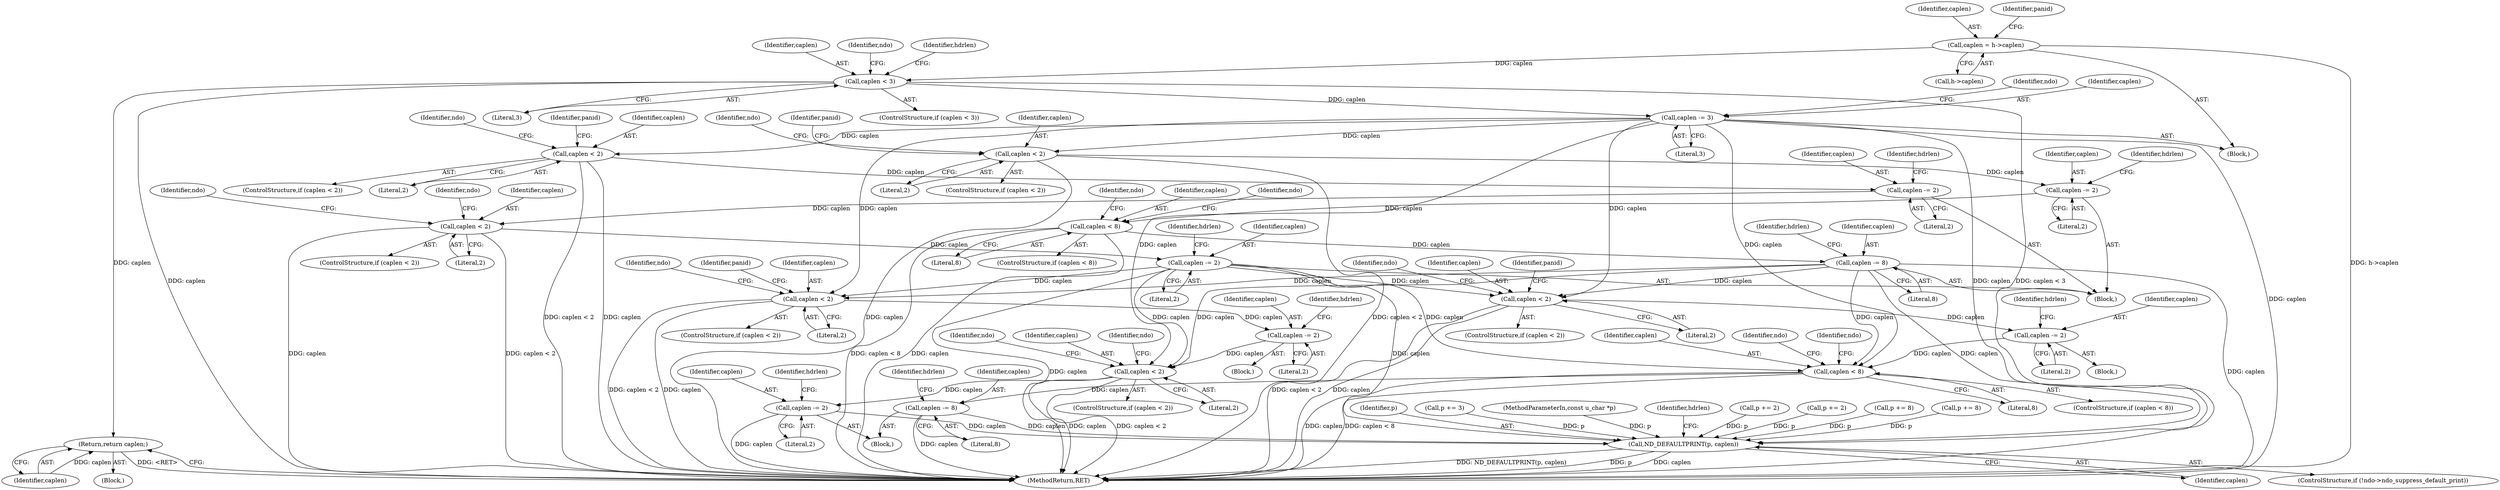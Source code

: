 digraph "0_tcpdump_8512734883227c11568bb35da1d48b9f8466f43f@pointer" {
"1000111" [label="(Call,caplen = h->caplen)"];
"1000124" [label="(Call,caplen < 3)"];
"1000132" [label="(Return,return caplen;)"];
"1000150" [label="(Call,caplen -= 3)"];
"1000210" [label="(Call,caplen < 2)"];
"1000227" [label="(Call,caplen -= 2)"];
"1000234" [label="(Call,caplen < 2)"];
"1000262" [label="(Call,caplen -= 2)"];
"1000370" [label="(Call,caplen < 2)"];
"1000387" [label="(Call,caplen -= 2)"];
"1000394" [label="(Call,caplen < 2)"];
"1000420" [label="(Call,caplen -= 2)"];
"1000498" [label="(Call,ND_DEFAULTPRINT(p, caplen))"];
"1000435" [label="(Call,caplen < 2)"];
"1000452" [label="(Call,caplen -= 2)"];
"1000459" [label="(Call,caplen < 8)"];
"1000486" [label="(Call,caplen -= 8)"];
"1000271" [label="(Call,caplen < 2)"];
"1000288" [label="(Call,caplen -= 2)"];
"1000295" [label="(Call,caplen < 8)"];
"1000322" [label="(Call,caplen -= 8)"];
"1000369" [label="(ControlStructure,if (caplen < 2))"];
"1000441" [label="(Identifier,ndo)"];
"1000471" [label="(Identifier,ndo)"];
"1000221" [label="(Identifier,panid)"];
"1000227" [label="(Call,caplen -= 2)"];
"1000488" [label="(Literal,8)"];
"1000273" [label="(Literal,2)"];
"1000133" [label="(Identifier,caplen)"];
"1000420" [label="(Call,caplen -= 2)"];
"1000340" [label="(Block,)"];
"1000368" [label="(Block,)"];
"1000499" [label="(Identifier,p)"];
"1000498" [label="(Call,ND_DEFAULTPRINT(p, caplen))"];
"1000322" [label="(Call,caplen -= 8)"];
"1000272" [label="(Identifier,caplen)"];
"1000209" [label="(ControlStructure,if (caplen < 2))"];
"1000124" [label="(Call,caplen < 3)"];
"1000235" [label="(Identifier,caplen)"];
"1000486" [label="(Call,caplen -= 8)"];
"1000147" [label="(Call,p += 3)"];
"1000150" [label="(Call,caplen -= 3)"];
"1000277" [label="(Identifier,ndo)"];
"1000389" [label="(Literal,2)"];
"1000108" [label="(MethodParameterIn,const u_char *p)"];
"1000459" [label="(Call,caplen < 8)"];
"1000490" [label="(Identifier,hdrlen)"];
"1000126" [label="(Literal,3)"];
"1000502" [label="(Identifier,hdrlen)"];
"1000452" [label="(Call,caplen -= 2)"];
"1000456" [label="(Identifier,hdrlen)"];
"1000294" [label="(ControlStructure,if (caplen < 8))"];
"1000454" [label="(Literal,2)"];
"1000394" [label="(Call,caplen < 2)"];
"1000465" [label="(Identifier,ndo)"];
"1000388" [label="(Identifier,caplen)"];
"1000487" [label="(Identifier,caplen)"];
"1000263" [label="(Identifier,caplen)"];
"1000461" [label="(Literal,8)"];
"1000123" [label="(ControlStructure,if (caplen < 3))"];
"1000125" [label="(Identifier,caplen)"];
"1000396" [label="(Literal,2)"];
"1000262" [label="(Call,caplen -= 2)"];
"1000437" [label="(Literal,2)"];
"1000127" [label="(Block,)"];
"1000111" [label="(Call,caplen = h->caplen)"];
"1000212" [label="(Literal,2)"];
"1000296" [label="(Identifier,caplen)"];
"1000376" [label="(Identifier,ndo)"];
"1000295" [label="(Call,caplen < 8)"];
"1000307" [label="(Identifier,ndo)"];
"1000282" [label="(Identifier,panid)"];
"1000112" [label="(Identifier,caplen)"];
"1000421" [label="(Identifier,caplen)"];
"1000264" [label="(Literal,2)"];
"1000436" [label="(Identifier,caplen)"];
"1000236" [label="(Literal,2)"];
"1000460" [label="(Identifier,caplen)"];
"1000155" [label="(Identifier,ndo)"];
"1000210" [label="(Call,caplen < 2)"];
"1000109" [label="(Block,)"];
"1000130" [label="(Identifier,ndo)"];
"1000493" [label="(ControlStructure,if (!ndo->ndo_suppress_default_print))"];
"1000288" [label="(Call,caplen -= 2)"];
"1000387" [label="(Call,caplen -= 2)"];
"1000270" [label="(ControlStructure,if (caplen < 2))"];
"1000151" [label="(Identifier,caplen)"];
"1000228" [label="(Identifier,caplen)"];
"1000113" [label="(Call,h->caplen)"];
"1000422" [label="(Literal,2)"];
"1000290" [label="(Literal,2)"];
"1000229" [label="(Literal,2)"];
"1000240" [label="(Identifier,ndo)"];
"1000246" [label="(Identifier,ndo)"];
"1000391" [label="(Identifier,hdrlen)"];
"1000326" [label="(Identifier,hdrlen)"];
"1000297" [label="(Literal,8)"];
"1000231" [label="(Identifier,hdrlen)"];
"1000424" [label="(Identifier,hdrlen)"];
"1000152" [label="(Literal,3)"];
"1000301" [label="(Identifier,ndo)"];
"1000458" [label="(ControlStructure,if (caplen < 8))"];
"1000259" [label="(Call,p += 2)"];
"1000381" [label="(Identifier,panid)"];
"1000372" [label="(Literal,2)"];
"1000121" [label="(Identifier,panid)"];
"1000434" [label="(ControlStructure,if (caplen < 2))"];
"1000370" [label="(Call,caplen < 2)"];
"1000406" [label="(Identifier,ndo)"];
"1000323" [label="(Identifier,caplen)"];
"1000233" [label="(ControlStructure,if (caplen < 2))"];
"1000211" [label="(Identifier,caplen)"];
"1000453" [label="(Identifier,caplen)"];
"1000500" [label="(Identifier,caplen)"];
"1000271" [label="(Call,caplen < 2)"];
"1000503" [label="(MethodReturn,RET)"];
"1000266" [label="(Identifier,hdrlen)"];
"1000292" [label="(Identifier,hdrlen)"];
"1000433" [label="(Block,)"];
"1000216" [label="(Identifier,ndo)"];
"1000393" [label="(ControlStructure,if (caplen < 2))"];
"1000132" [label="(Return,return caplen;)"];
"1000446" [label="(Identifier,panid)"];
"1000289" [label="(Identifier,caplen)"];
"1000234" [label="(Call,caplen < 2)"];
"1000417" [label="(Call,p += 2)"];
"1000483" [label="(Call,p += 8)"];
"1000371" [label="(Identifier,caplen)"];
"1000175" [label="(Block,)"];
"1000135" [label="(Identifier,hdrlen)"];
"1000395" [label="(Identifier,caplen)"];
"1000435" [label="(Call,caplen < 2)"];
"1000400" [label="(Identifier,ndo)"];
"1000319" [label="(Call,p += 8)"];
"1000324" [label="(Literal,8)"];
"1000111" -> "1000109"  [label="AST: "];
"1000111" -> "1000113"  [label="CFG: "];
"1000112" -> "1000111"  [label="AST: "];
"1000113" -> "1000111"  [label="AST: "];
"1000121" -> "1000111"  [label="CFG: "];
"1000111" -> "1000503"  [label="DDG: h->caplen"];
"1000111" -> "1000124"  [label="DDG: caplen"];
"1000124" -> "1000123"  [label="AST: "];
"1000124" -> "1000126"  [label="CFG: "];
"1000125" -> "1000124"  [label="AST: "];
"1000126" -> "1000124"  [label="AST: "];
"1000130" -> "1000124"  [label="CFG: "];
"1000135" -> "1000124"  [label="CFG: "];
"1000124" -> "1000503"  [label="DDG: caplen"];
"1000124" -> "1000503"  [label="DDG: caplen < 3"];
"1000124" -> "1000132"  [label="DDG: caplen"];
"1000124" -> "1000150"  [label="DDG: caplen"];
"1000132" -> "1000127"  [label="AST: "];
"1000132" -> "1000133"  [label="CFG: "];
"1000133" -> "1000132"  [label="AST: "];
"1000503" -> "1000132"  [label="CFG: "];
"1000132" -> "1000503"  [label="DDG: <RET>"];
"1000133" -> "1000132"  [label="DDG: caplen"];
"1000150" -> "1000109"  [label="AST: "];
"1000150" -> "1000152"  [label="CFG: "];
"1000151" -> "1000150"  [label="AST: "];
"1000152" -> "1000150"  [label="AST: "];
"1000155" -> "1000150"  [label="CFG: "];
"1000150" -> "1000503"  [label="DDG: caplen"];
"1000150" -> "1000210"  [label="DDG: caplen"];
"1000150" -> "1000271"  [label="DDG: caplen"];
"1000150" -> "1000370"  [label="DDG: caplen"];
"1000150" -> "1000394"  [label="DDG: caplen"];
"1000150" -> "1000435"  [label="DDG: caplen"];
"1000150" -> "1000459"  [label="DDG: caplen"];
"1000150" -> "1000498"  [label="DDG: caplen"];
"1000210" -> "1000209"  [label="AST: "];
"1000210" -> "1000212"  [label="CFG: "];
"1000211" -> "1000210"  [label="AST: "];
"1000212" -> "1000210"  [label="AST: "];
"1000216" -> "1000210"  [label="CFG: "];
"1000221" -> "1000210"  [label="CFG: "];
"1000210" -> "1000503"  [label="DDG: caplen < 2"];
"1000210" -> "1000503"  [label="DDG: caplen"];
"1000210" -> "1000227"  [label="DDG: caplen"];
"1000227" -> "1000175"  [label="AST: "];
"1000227" -> "1000229"  [label="CFG: "];
"1000228" -> "1000227"  [label="AST: "];
"1000229" -> "1000227"  [label="AST: "];
"1000231" -> "1000227"  [label="CFG: "];
"1000227" -> "1000234"  [label="DDG: caplen"];
"1000234" -> "1000233"  [label="AST: "];
"1000234" -> "1000236"  [label="CFG: "];
"1000235" -> "1000234"  [label="AST: "];
"1000236" -> "1000234"  [label="AST: "];
"1000240" -> "1000234"  [label="CFG: "];
"1000246" -> "1000234"  [label="CFG: "];
"1000234" -> "1000503"  [label="DDG: caplen"];
"1000234" -> "1000503"  [label="DDG: caplen < 2"];
"1000234" -> "1000262"  [label="DDG: caplen"];
"1000262" -> "1000175"  [label="AST: "];
"1000262" -> "1000264"  [label="CFG: "];
"1000263" -> "1000262"  [label="AST: "];
"1000264" -> "1000262"  [label="AST: "];
"1000266" -> "1000262"  [label="CFG: "];
"1000262" -> "1000503"  [label="DDG: caplen"];
"1000262" -> "1000370"  [label="DDG: caplen"];
"1000262" -> "1000394"  [label="DDG: caplen"];
"1000262" -> "1000435"  [label="DDG: caplen"];
"1000262" -> "1000459"  [label="DDG: caplen"];
"1000262" -> "1000498"  [label="DDG: caplen"];
"1000370" -> "1000369"  [label="AST: "];
"1000370" -> "1000372"  [label="CFG: "];
"1000371" -> "1000370"  [label="AST: "];
"1000372" -> "1000370"  [label="AST: "];
"1000376" -> "1000370"  [label="CFG: "];
"1000381" -> "1000370"  [label="CFG: "];
"1000370" -> "1000503"  [label="DDG: caplen < 2"];
"1000370" -> "1000503"  [label="DDG: caplen"];
"1000322" -> "1000370"  [label="DDG: caplen"];
"1000370" -> "1000387"  [label="DDG: caplen"];
"1000387" -> "1000368"  [label="AST: "];
"1000387" -> "1000389"  [label="CFG: "];
"1000388" -> "1000387"  [label="AST: "];
"1000389" -> "1000387"  [label="AST: "];
"1000391" -> "1000387"  [label="CFG: "];
"1000387" -> "1000394"  [label="DDG: caplen"];
"1000394" -> "1000393"  [label="AST: "];
"1000394" -> "1000396"  [label="CFG: "];
"1000395" -> "1000394"  [label="AST: "];
"1000396" -> "1000394"  [label="AST: "];
"1000400" -> "1000394"  [label="CFG: "];
"1000406" -> "1000394"  [label="CFG: "];
"1000394" -> "1000503"  [label="DDG: caplen < 2"];
"1000394" -> "1000503"  [label="DDG: caplen"];
"1000322" -> "1000394"  [label="DDG: caplen"];
"1000394" -> "1000420"  [label="DDG: caplen"];
"1000420" -> "1000340"  [label="AST: "];
"1000420" -> "1000422"  [label="CFG: "];
"1000421" -> "1000420"  [label="AST: "];
"1000422" -> "1000420"  [label="AST: "];
"1000424" -> "1000420"  [label="CFG: "];
"1000420" -> "1000503"  [label="DDG: caplen"];
"1000420" -> "1000498"  [label="DDG: caplen"];
"1000498" -> "1000493"  [label="AST: "];
"1000498" -> "1000500"  [label="CFG: "];
"1000499" -> "1000498"  [label="AST: "];
"1000500" -> "1000498"  [label="AST: "];
"1000502" -> "1000498"  [label="CFG: "];
"1000498" -> "1000503"  [label="DDG: ND_DEFAULTPRINT(p, caplen)"];
"1000498" -> "1000503"  [label="DDG: p"];
"1000498" -> "1000503"  [label="DDG: caplen"];
"1000259" -> "1000498"  [label="DDG: p"];
"1000147" -> "1000498"  [label="DDG: p"];
"1000417" -> "1000498"  [label="DDG: p"];
"1000319" -> "1000498"  [label="DDG: p"];
"1000483" -> "1000498"  [label="DDG: p"];
"1000108" -> "1000498"  [label="DDG: p"];
"1000322" -> "1000498"  [label="DDG: caplen"];
"1000486" -> "1000498"  [label="DDG: caplen"];
"1000435" -> "1000434"  [label="AST: "];
"1000435" -> "1000437"  [label="CFG: "];
"1000436" -> "1000435"  [label="AST: "];
"1000437" -> "1000435"  [label="AST: "];
"1000441" -> "1000435"  [label="CFG: "];
"1000446" -> "1000435"  [label="CFG: "];
"1000435" -> "1000503"  [label="DDG: caplen"];
"1000435" -> "1000503"  [label="DDG: caplen < 2"];
"1000322" -> "1000435"  [label="DDG: caplen"];
"1000435" -> "1000452"  [label="DDG: caplen"];
"1000452" -> "1000433"  [label="AST: "];
"1000452" -> "1000454"  [label="CFG: "];
"1000453" -> "1000452"  [label="AST: "];
"1000454" -> "1000452"  [label="AST: "];
"1000456" -> "1000452"  [label="CFG: "];
"1000452" -> "1000459"  [label="DDG: caplen"];
"1000459" -> "1000458"  [label="AST: "];
"1000459" -> "1000461"  [label="CFG: "];
"1000460" -> "1000459"  [label="AST: "];
"1000461" -> "1000459"  [label="AST: "];
"1000465" -> "1000459"  [label="CFG: "];
"1000471" -> "1000459"  [label="CFG: "];
"1000459" -> "1000503"  [label="DDG: caplen"];
"1000459" -> "1000503"  [label="DDG: caplen < 8"];
"1000322" -> "1000459"  [label="DDG: caplen"];
"1000459" -> "1000486"  [label="DDG: caplen"];
"1000486" -> "1000340"  [label="AST: "];
"1000486" -> "1000488"  [label="CFG: "];
"1000487" -> "1000486"  [label="AST: "];
"1000488" -> "1000486"  [label="AST: "];
"1000490" -> "1000486"  [label="CFG: "];
"1000486" -> "1000503"  [label="DDG: caplen"];
"1000271" -> "1000270"  [label="AST: "];
"1000271" -> "1000273"  [label="CFG: "];
"1000272" -> "1000271"  [label="AST: "];
"1000273" -> "1000271"  [label="AST: "];
"1000277" -> "1000271"  [label="CFG: "];
"1000282" -> "1000271"  [label="CFG: "];
"1000271" -> "1000503"  [label="DDG: caplen"];
"1000271" -> "1000503"  [label="DDG: caplen < 2"];
"1000271" -> "1000288"  [label="DDG: caplen"];
"1000288" -> "1000175"  [label="AST: "];
"1000288" -> "1000290"  [label="CFG: "];
"1000289" -> "1000288"  [label="AST: "];
"1000290" -> "1000288"  [label="AST: "];
"1000292" -> "1000288"  [label="CFG: "];
"1000288" -> "1000295"  [label="DDG: caplen"];
"1000295" -> "1000294"  [label="AST: "];
"1000295" -> "1000297"  [label="CFG: "];
"1000296" -> "1000295"  [label="AST: "];
"1000297" -> "1000295"  [label="AST: "];
"1000301" -> "1000295"  [label="CFG: "];
"1000307" -> "1000295"  [label="CFG: "];
"1000295" -> "1000503"  [label="DDG: caplen"];
"1000295" -> "1000503"  [label="DDG: caplen < 8"];
"1000295" -> "1000322"  [label="DDG: caplen"];
"1000322" -> "1000175"  [label="AST: "];
"1000322" -> "1000324"  [label="CFG: "];
"1000323" -> "1000322"  [label="AST: "];
"1000324" -> "1000322"  [label="AST: "];
"1000326" -> "1000322"  [label="CFG: "];
"1000322" -> "1000503"  [label="DDG: caplen"];
}

